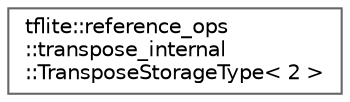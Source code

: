 digraph "Graphical Class Hierarchy"
{
 // LATEX_PDF_SIZE
  bgcolor="transparent";
  edge [fontname=Helvetica,fontsize=10,labelfontname=Helvetica,labelfontsize=10];
  node [fontname=Helvetica,fontsize=10,shape=box,height=0.2,width=0.4];
  rankdir="LR";
  Node0 [id="Node000000",label="tflite::reference_ops\l::transpose_internal\l::TransposeStorageType\< 2 \>",height=0.2,width=0.4,color="grey40", fillcolor="white", style="filled",URL="$structtflite_1_1reference__ops_1_1transpose__internal_1_1_transpose_storage_type_3_012_01_4.html",tooltip=" "];
}
